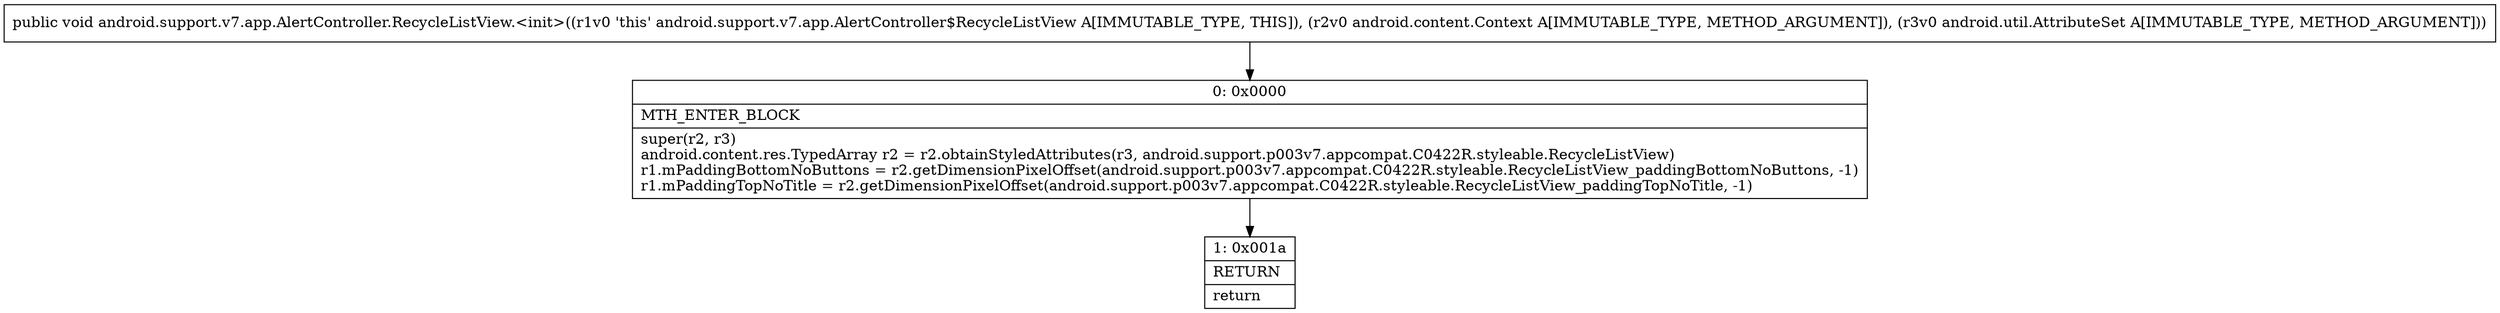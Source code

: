 digraph "CFG forandroid.support.v7.app.AlertController.RecycleListView.\<init\>(Landroid\/content\/Context;Landroid\/util\/AttributeSet;)V" {
Node_0 [shape=record,label="{0\:\ 0x0000|MTH_ENTER_BLOCK\l|super(r2, r3)\landroid.content.res.TypedArray r2 = r2.obtainStyledAttributes(r3, android.support.p003v7.appcompat.C0422R.styleable.RecycleListView)\lr1.mPaddingBottomNoButtons = r2.getDimensionPixelOffset(android.support.p003v7.appcompat.C0422R.styleable.RecycleListView_paddingBottomNoButtons, \-1)\lr1.mPaddingTopNoTitle = r2.getDimensionPixelOffset(android.support.p003v7.appcompat.C0422R.styleable.RecycleListView_paddingTopNoTitle, \-1)\l}"];
Node_1 [shape=record,label="{1\:\ 0x001a|RETURN\l|return\l}"];
MethodNode[shape=record,label="{public void android.support.v7.app.AlertController.RecycleListView.\<init\>((r1v0 'this' android.support.v7.app.AlertController$RecycleListView A[IMMUTABLE_TYPE, THIS]), (r2v0 android.content.Context A[IMMUTABLE_TYPE, METHOD_ARGUMENT]), (r3v0 android.util.AttributeSet A[IMMUTABLE_TYPE, METHOD_ARGUMENT])) }"];
MethodNode -> Node_0;
Node_0 -> Node_1;
}

